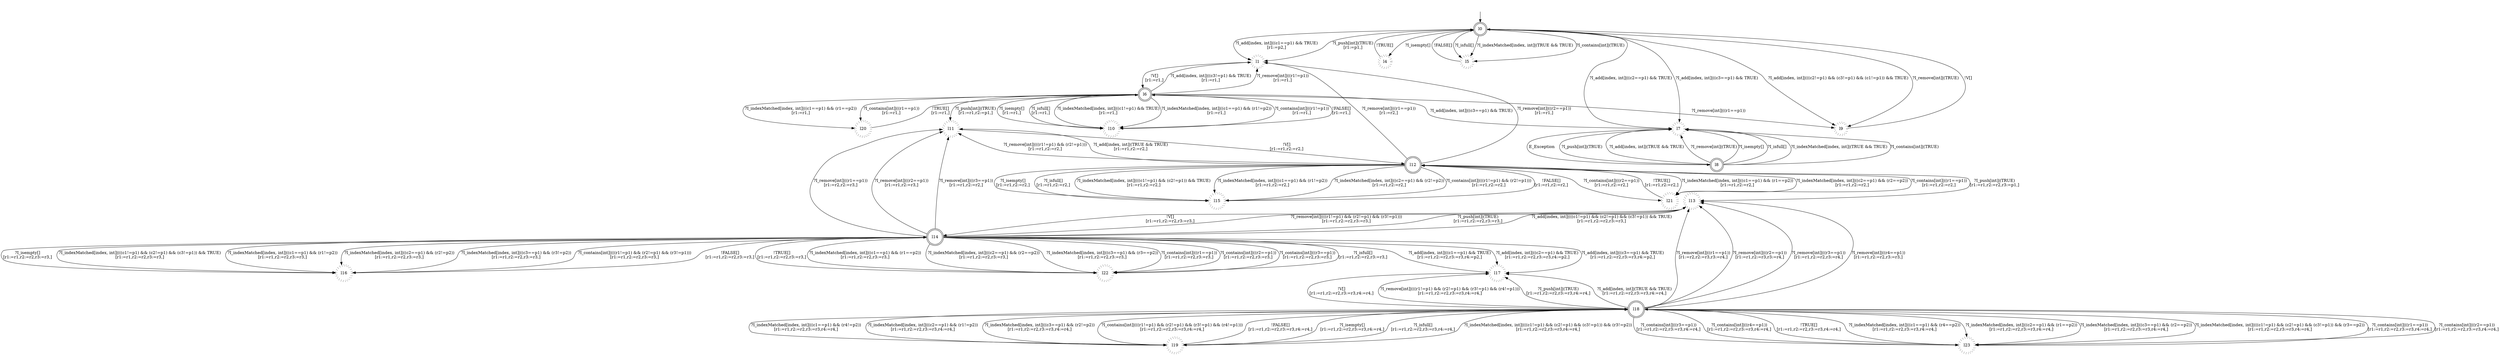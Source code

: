 digraph RA {
"" [shape=none,label=<>]
"l0" [shape=doublecircle ,style=solid]
"l1" [shape=doublecircle ,style=dotted]
"l4" [shape=doublecircle ,style=dotted]
"l5" [shape=doublecircle ,style=dotted]
"l6" [shape=doublecircle ,style=solid]
"l7" [shape=doublecircle ,style=dotted]
"l8" [shape=doublecircle ,style=solid]
"l9" [shape=doublecircle ,style=dotted]
"l10" [shape=doublecircle ,style=dotted]
"l11" [shape=doublecircle ,style=dotted]
"l12" [shape=doublecircle ,style=solid]
"l13" [shape=doublecircle ,style=dotted]
"l14" [shape=doublecircle ,style=solid]
"l15" [shape=doublecircle ,style=dotted]
"l16" [shape=doublecircle ,style=dotted]
"l17" [shape=doublecircle ,style=dotted]
"l18" [shape=doublecircle ,style=solid]
"l19" [shape=doublecircle ,style=dotted]
"l20" [shape=doublecircle ,style=dotted]
"l21" [shape=doublecircle ,style=dotted]
"l22" [shape=doublecircle ,style=dotted]
"l23" [shape=doublecircle ,style=dotted]
"" -> "l0"
"l0" -> "l1" [label=<?I_push[int]|(TRUE)<BR />[r1:=p1,]>]
"l0" -> "l1" [label=<?I_add[index, int]|((c1==p1) &amp;&amp; TRUE)<BR />[r1:=p2,]>]
"l0" -> "l7" [label=<?I_add[index, int]|((c2==p1) &amp;&amp; TRUE)>]
"l0" -> "l7" [label=<?I_add[index, int]|((c3==p1) &amp;&amp; TRUE)>]
"l0" -> "l9" [label=<?I_add[index, int]|(((c2!=p1) &amp;&amp; (c3!=p1) &amp;&amp; (c1!=p1)) &amp;&amp; TRUE)>]
"l0" -> "l4" [label=<?I_isempty[]>]
"l0" -> "l5" [label=<?I_isfull[]>]
"l0" -> "l5" [label=<?I_indexMatched[index, int]|(TRUE &amp;&amp; TRUE)>]
"l0" -> "l5" [label=<?I_contains[int]|(TRUE)>]
"l0" -> "l9" [label=<?I_remove[int]|(TRUE)>]
"l1" -> "l6" [label=<!V[]<BR />[r1:=r1,]>]
"l4" -> "l0" [label=<!TRUE[]>]
"l5" -> "l0" [label=<!FALSE[]>]
"l6" -> "l1" [label=<?I_add[index, int]|((c3!=p1) &amp;&amp; TRUE)<BR />[r1:=r1,]>]
"l6" -> "l7" [label=<?I_add[index, int]|((c3==p1) &amp;&amp; TRUE)>]
"l6" -> "l1" [label=<?I_remove[int]|((r1!=p1))<BR />[r1:=r1,]>]
"l6" -> "l9" [label=<?I_remove[int]|((r1==p1))>]
"l6" -> "l10" [label=<?I_isempty[]<BR />[r1:=r1,]>]
"l6" -> "l10" [label=<?I_isfull[]<BR />[r1:=r1,]>]
"l6" -> "l10" [label=<?I_indexMatched[index, int]|((c1!=p1) &amp;&amp; TRUE)<BR />[r1:=r1,]>]
"l6" -> "l10" [label=<?I_indexMatched[index, int]|((c1==p1) &amp;&amp; (r1!=p2))<BR />[r1:=r1,]>]
"l6" -> "l20" [label=<?I_indexMatched[index, int]|((c1==p1) &amp;&amp; (r1==p2))<BR />[r1:=r1,]>]
"l6" -> "l10" [label=<?I_contains[int]|((r1!=p1))<BR />[r1:=r1,]>]
"l6" -> "l20" [label=<?I_contains[int]|((r1==p1))<BR />[r1:=r1,]>]
"l6" -> "l11" [label=<?I_push[int]|(TRUE)<BR />[r1:=r1,r2:=p1,]>]
"l7" -> "l8" [label=<E_Exception>]
"l8" -> "l7" [label=<?I_push[int]|(TRUE)>]
"l8" -> "l7" [label=<?I_add[index, int]|(TRUE &amp;&amp; TRUE)>]
"l8" -> "l7" [label=<?I_remove[int]|(TRUE)>]
"l8" -> "l7" [label=<?I_isempty[]>]
"l8" -> "l7" [label=<?I_isfull[]>]
"l8" -> "l7" [label=<?I_indexMatched[index, int]|(TRUE &amp;&amp; TRUE)>]
"l8" -> "l7" [label=<?I_contains[int]|(TRUE)>]
"l9" -> "l0" [label=<!V[]>]
"l10" -> "l6" [label=<!FALSE[]<BR />[r1:=r1,]>]
"l11" -> "l12" [label=<!V[]<BR />[r1:=r1,r2:=r2,]>]
"l12" -> "l1" [label=<?I_remove[int]|((r1==p1))<BR />[r1:=r2,]>]
"l12" -> "l1" [label=<?I_remove[int]|((r2==p1))<BR />[r1:=r1,]>]
"l12" -> "l11" [label=<?I_remove[int]|(((r1!=p1) &amp;&amp; (r2!=p1)))<BR />[r1:=r1,r2:=r2,]>]
"l12" -> "l11" [label=<?I_add[index, int]|(TRUE &amp;&amp; TRUE)<BR />[r1:=r1,r2:=r2,]>]
"l12" -> "l13" [label=<?I_push[int]|(TRUE)<BR />[r1:=r1,r2:=r2,r3:=p1,]>]
"l12" -> "l15" [label=<?I_isempty[]<BR />[r1:=r1,r2:=r2,]>]
"l12" -> "l15" [label=<?I_isfull[]<BR />[r1:=r1,r2:=r2,]>]
"l12" -> "l15" [label=<?I_indexMatched[index, int]|(((c1!=p1) &amp;&amp; (c2!=p1)) &amp;&amp; TRUE)<BR />[r1:=r1,r2:=r2,]>]
"l12" -> "l15" [label=<?I_indexMatched[index, int]|((c1==p1) &amp;&amp; (r1!=p2))<BR />[r1:=r1,r2:=r2,]>]
"l12" -> "l15" [label=<?I_indexMatched[index, int]|((c2==p1) &amp;&amp; (r2!=p2))<BR />[r1:=r1,r2:=r2,]>]
"l12" -> "l21" [label=<?I_indexMatched[index, int]|((c1==p1) &amp;&amp; (r1==p2))<BR />[r1:=r1,r2:=r2,]>]
"l12" -> "l21" [label=<?I_indexMatched[index, int]|((c2==p1) &amp;&amp; (r2==p2))<BR />[r1:=r1,r2:=r2,]>]
"l12" -> "l15" [label=<?I_contains[int]|(((r1!=p1) &amp;&amp; (r2!=p1)))<BR />[r1:=r1,r2:=r2,]>]
"l12" -> "l21" [label=<?I_contains[int]|((r1==p1))<BR />[r1:=r1,r2:=r2,]>]
"l12" -> "l21" [label=<?I_contains[int]|((r2==p1))<BR />[r1:=r1,r2:=r2,]>]
"l13" -> "l14" [label=<!V[]<BR />[r1:=r1,r2:=r2,r3:=r3,]>]
"l14" -> "l11" [label=<?I_remove[int]|((r1==p1))<BR />[r1:=r2,r2:=r3,]>]
"l14" -> "l11" [label=<?I_remove[int]|((r2==p1))<BR />[r1:=r1,r2:=r3,]>]
"l14" -> "l11" [label=<?I_remove[int]|((r3==p1))<BR />[r1:=r1,r2:=r2,]>]
"l14" -> "l13" [label=<?I_remove[int]|(((r1!=p1) &amp;&amp; (r2!=p1) &amp;&amp; (r3!=p1)))<BR />[r1:=r1,r2:=r2,r3:=r3,]>]
"l14" -> "l13" [label=<?I_push[int]|(TRUE)<BR />[r1:=r1,r2:=r2,r3:=r3,]>]
"l14" -> "l13" [label=<?I_add[index, int]|(((c1!=p1) &amp;&amp; (c2!=p1) &amp;&amp; (c3!=p1)) &amp;&amp; TRUE)<BR />[r1:=r1,r2:=r2,r3:=r3,]>]
"l14" -> "l17" [label=<?I_add[index, int]|((c1==p1) &amp;&amp; TRUE)<BR />[r1:=r1,r2:=r2,r3:=r3,r4:=p2,]>]
"l14" -> "l17" [label=<?I_add[index, int]|((c2==p1) &amp;&amp; TRUE)<BR />[r1:=r1,r2:=r2,r3:=r3,r4:=p2,]>]
"l14" -> "l17" [label=<?I_add[index, int]|((c3==p1) &amp;&amp; TRUE)<BR />[r1:=r1,r2:=r2,r3:=r3,r4:=p2,]>]
"l14" -> "l16" [label=<?I_isempty[]<BR />[r1:=r1,r2:=r2,r3:=r3,]>]
"l14" -> "l16" [label=<?I_indexMatched[index, int]|(((c1!=p1) &amp;&amp; (c2!=p1) &amp;&amp; (c3!=p1)) &amp;&amp; TRUE)<BR />[r1:=r1,r2:=r2,r3:=r3,]>]
"l14" -> "l16" [label=<?I_indexMatched[index, int]|((c1==p1) &amp;&amp; (r1!=p2))<BR />[r1:=r1,r2:=r2,r3:=r3,]>]
"l14" -> "l16" [label=<?I_indexMatched[index, int]|((c2==p1) &amp;&amp; (r2!=p2))<BR />[r1:=r1,r2:=r2,r3:=r3,]>]
"l14" -> "l16" [label=<?I_indexMatched[index, int]|((c3==p1) &amp;&amp; (r3!=p2))<BR />[r1:=r1,r2:=r2,r3:=r3,]>]
"l14" -> "l22" [label=<?I_indexMatched[index, int]|((c1==p1) &amp;&amp; (r1==p2))<BR />[r1:=r1,r2:=r2,r3:=r3,]>]
"l14" -> "l22" [label=<?I_indexMatched[index, int]|((c2==p1) &amp;&amp; (r2==p2))<BR />[r1:=r1,r2:=r2,r3:=r3,]>]
"l14" -> "l22" [label=<?I_indexMatched[index, int]|((c3==p1) &amp;&amp; (r3==p2))<BR />[r1:=r1,r2:=r2,r3:=r3,]>]
"l14" -> "l16" [label=<?I_contains[int]|(((r1!=p1) &amp;&amp; (r2!=p1) &amp;&amp; (r3!=p1)))<BR />[r1:=r1,r2:=r2,r3:=r3,]>]
"l14" -> "l22" [label=<?I_contains[int]|((r1==p1))<BR />[r1:=r1,r2:=r2,r3:=r3,]>]
"l14" -> "l22" [label=<?I_contains[int]|((r2==p1))<BR />[r1:=r1,r2:=r2,r3:=r3,]>]
"l14" -> "l22" [label=<?I_contains[int]|((r3==p1))<BR />[r1:=r1,r2:=r2,r3:=r3,]>]
"l14" -> "l22" [label=<?I_isfull[]<BR />[r1:=r1,r2:=r2,r3:=r3,]>]
"l15" -> "l12" [label=<!FALSE[]<BR />[r1:=r1,r2:=r2,]>]
"l16" -> "l14" [label=<!FALSE[]<BR />[r1:=r1,r2:=r2,r3:=r3,]>]
"l17" -> "l18" [label=<!V[]<BR />[r1:=r1,r2:=r2,r3:=r3,r4:=r4,]>]
"l18" -> "l13" [label=<?I_remove[int]|((r1==p1))<BR />[r1:=r2,r2:=r3,r3:=r4,]>]
"l18" -> "l13" [label=<?I_remove[int]|((r2==p1))<BR />[r1:=r1,r2:=r3,r3:=r4,]>]
"l18" -> "l13" [label=<?I_remove[int]|((r3==p1))<BR />[r1:=r1,r2:=r2,r3:=r4,]>]
"l18" -> "l13" [label=<?I_remove[int]|((r4==p1))<BR />[r1:=r1,r2:=r2,r3:=r3,]>]
"l18" -> "l17" [label=<?I_remove[int]|(((r1!=p1) &amp;&amp; (r2!=p1) &amp;&amp; (r3!=p1) &amp;&amp; (r4!=p1)))<BR />[r1:=r1,r2:=r2,r3:=r3,r4:=r4,]>]
"l18" -> "l17" [label=<?I_push[int]|(TRUE)<BR />[r1:=r1,r2:=r2,r3:=r3,r4:=r4,]>]
"l18" -> "l17" [label=<?I_add[index, int]|(TRUE &amp;&amp; TRUE)<BR />[r1:=r1,r2:=r2,r3:=r3,r4:=r4,]>]
"l18" -> "l19" [label=<?I_isempty[]<BR />[r1:=r1,r2:=r2,r3:=r3,r4:=r4,]>]
"l18" -> "l19" [label=<?I_isfull[]<BR />[r1:=r1,r2:=r2,r3:=r3,r4:=r4,]>]
"l18" -> "l19" [label=<?I_indexMatched[index, int]|(((c1!=p1) &amp;&amp; (c2!=p1) &amp;&amp; (c3!=p1)) &amp;&amp; (r3!=p2))<BR />[r1:=r1,r2:=r2,r3:=r3,r4:=r4,]>]
"l18" -> "l19" [label=<?I_indexMatched[index, int]|((c1==p1) &amp;&amp; (r4!=p2))<BR />[r1:=r1,r2:=r2,r3:=r3,r4:=r4,]>]
"l18" -> "l19" [label=<?I_indexMatched[index, int]|((c2==p1) &amp;&amp; (r1!=p2))<BR />[r1:=r1,r2:=r2,r3:=r3,r4:=r4,]>]
"l18" -> "l19" [label=<?I_indexMatched[index, int]|((c3==p1) &amp;&amp; (r2!=p2))<BR />[r1:=r1,r2:=r2,r3:=r3,r4:=r4,]>]
"l18" -> "l23" [label=<?I_indexMatched[index, int]|((c1==p1) &amp;&amp; (r4==p2))<BR />[r1:=r1,r2:=r2,r3:=r3,r4:=r4,]>]
"l18" -> "l23" [label=<?I_indexMatched[index, int]|((c2==p1) &amp;&amp; (r1==p2))<BR />[r1:=r1,r2:=r2,r3:=r3,r4:=r4,]>]
"l18" -> "l23" [label=<?I_indexMatched[index, int]|((c3==p1) &amp;&amp; (r2==p2))<BR />[r1:=r1,r2:=r2,r3:=r3,r4:=r4,]>]
"l18" -> "l23" [label=<?I_indexMatched[index, int]|(((c1!=p1) &amp;&amp; (c2!=p1) &amp;&amp; (c3!=p1)) &amp;&amp; (r3==p2))<BR />[r1:=r1,r2:=r2,r3:=r3,r4:=r4,]>]
"l18" -> "l19" [label=<?I_contains[int]|(((r1!=p1) &amp;&amp; (r2!=p1) &amp;&amp; (r3!=p1) &amp;&amp; (r4!=p1)))<BR />[r1:=r1,r2:=r2,r3:=r3,r4:=r4,]>]
"l18" -> "l23" [label=<?I_contains[int]|((r1==p1))<BR />[r1:=r1,r2:=r2,r3:=r3,r4:=r4,]>]
"l18" -> "l23" [label=<?I_contains[int]|((r2==p1))<BR />[r1:=r1,r2:=r2,r3:=r3,r4:=r4,]>]
"l18" -> "l23" [label=<?I_contains[int]|((r3==p1))<BR />[r1:=r1,r2:=r2,r3:=r3,r4:=r4,]>]
"l18" -> "l23" [label=<?I_contains[int]|((r4==p1))<BR />[r1:=r1,r2:=r2,r3:=r3,r4:=r4,]>]
"l19" -> "l18" [label=<!FALSE[]<BR />[r1:=r1,r2:=r2,r3:=r3,r4:=r4,]>]
"l20" -> "l6" [label=<!TRUE[]<BR />[r1:=r1,]>]
"l21" -> "l12" [label=<!TRUE[]<BR />[r1:=r1,r2:=r2,]>]
"l22" -> "l14" [label=<!TRUE[]<BR />[r1:=r1,r2:=r2,r3:=r3,]>]
"l23" -> "l18" [label=<!TRUE[]<BR />[r1:=r1,r2:=r2,r3:=r3,r4:=r4,]>]
}
